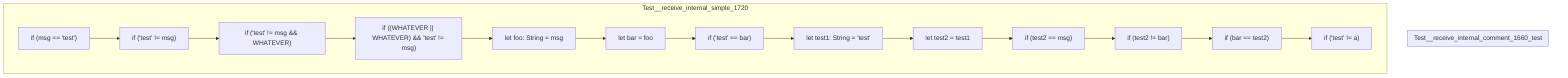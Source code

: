 graph TD
subgraph Test__receive_internal_comment_1660_test
end
subgraph Test__receive_internal_simple_1720
    Test__receive_internal_simple_1720_68["if (msg == 'test')"]
    Test__receive_internal_simple_1720_69["if ('test' != msg)"]
    Test__receive_internal_simple_1720_70["if ('test' != msg && WHATEVER)"]
    Test__receive_internal_simple_1720_71["if ((WHATEVER || WHATEVER) && 'test' != msg)"]
    Test__receive_internal_simple_1720_72["let foo: String = msg"]
    Test__receive_internal_simple_1720_73["let bar = foo"]
    Test__receive_internal_simple_1720_74["if ('test' == bar)"]
    Test__receive_internal_simple_1720_75["let test1: String = 'test'"]
    Test__receive_internal_simple_1720_76["let test2 = test1"]
    Test__receive_internal_simple_1720_77["if (test2 == msg)"]
    Test__receive_internal_simple_1720_78["if (test2 != bar)"]
    Test__receive_internal_simple_1720_79["if (bar == test2)"]
    Test__receive_internal_simple_1720_80["if ('test' != a)"]:::exitNode
    Test__receive_internal_simple_1720_68 --> Test__receive_internal_simple_1720_69
    Test__receive_internal_simple_1720_69 --> Test__receive_internal_simple_1720_70
    Test__receive_internal_simple_1720_70 --> Test__receive_internal_simple_1720_71
    Test__receive_internal_simple_1720_71 --> Test__receive_internal_simple_1720_72
    Test__receive_internal_simple_1720_72 --> Test__receive_internal_simple_1720_73
    Test__receive_internal_simple_1720_73 --> Test__receive_internal_simple_1720_74
    Test__receive_internal_simple_1720_74 --> Test__receive_internal_simple_1720_75
    Test__receive_internal_simple_1720_75 --> Test__receive_internal_simple_1720_76
    Test__receive_internal_simple_1720_76 --> Test__receive_internal_simple_1720_77
    Test__receive_internal_simple_1720_77 --> Test__receive_internal_simple_1720_78
    Test__receive_internal_simple_1720_78 --> Test__receive_internal_simple_1720_79
    Test__receive_internal_simple_1720_79 --> Test__receive_internal_simple_1720_80
end